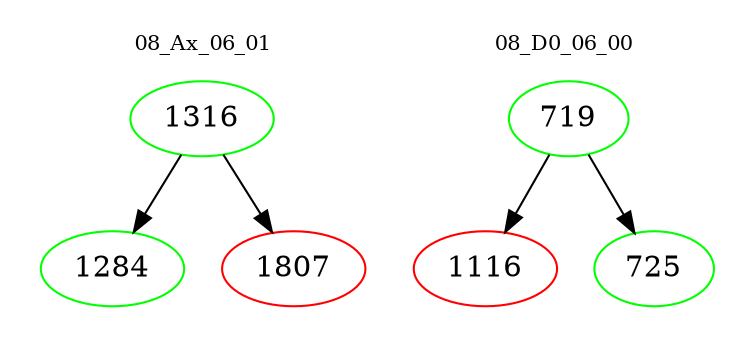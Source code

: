 digraph{
subgraph cluster_0 {
color = white
label = "08_Ax_06_01";
fontsize=10;
T0_1316 [label="1316", color="green"]
T0_1316 -> T0_1284 [color="black"]
T0_1284 [label="1284", color="green"]
T0_1316 -> T0_1807 [color="black"]
T0_1807 [label="1807", color="red"]
}
subgraph cluster_1 {
color = white
label = "08_D0_06_00";
fontsize=10;
T1_719 [label="719", color="green"]
T1_719 -> T1_1116 [color="black"]
T1_1116 [label="1116", color="red"]
T1_719 -> T1_725 [color="black"]
T1_725 [label="725", color="green"]
}
}
